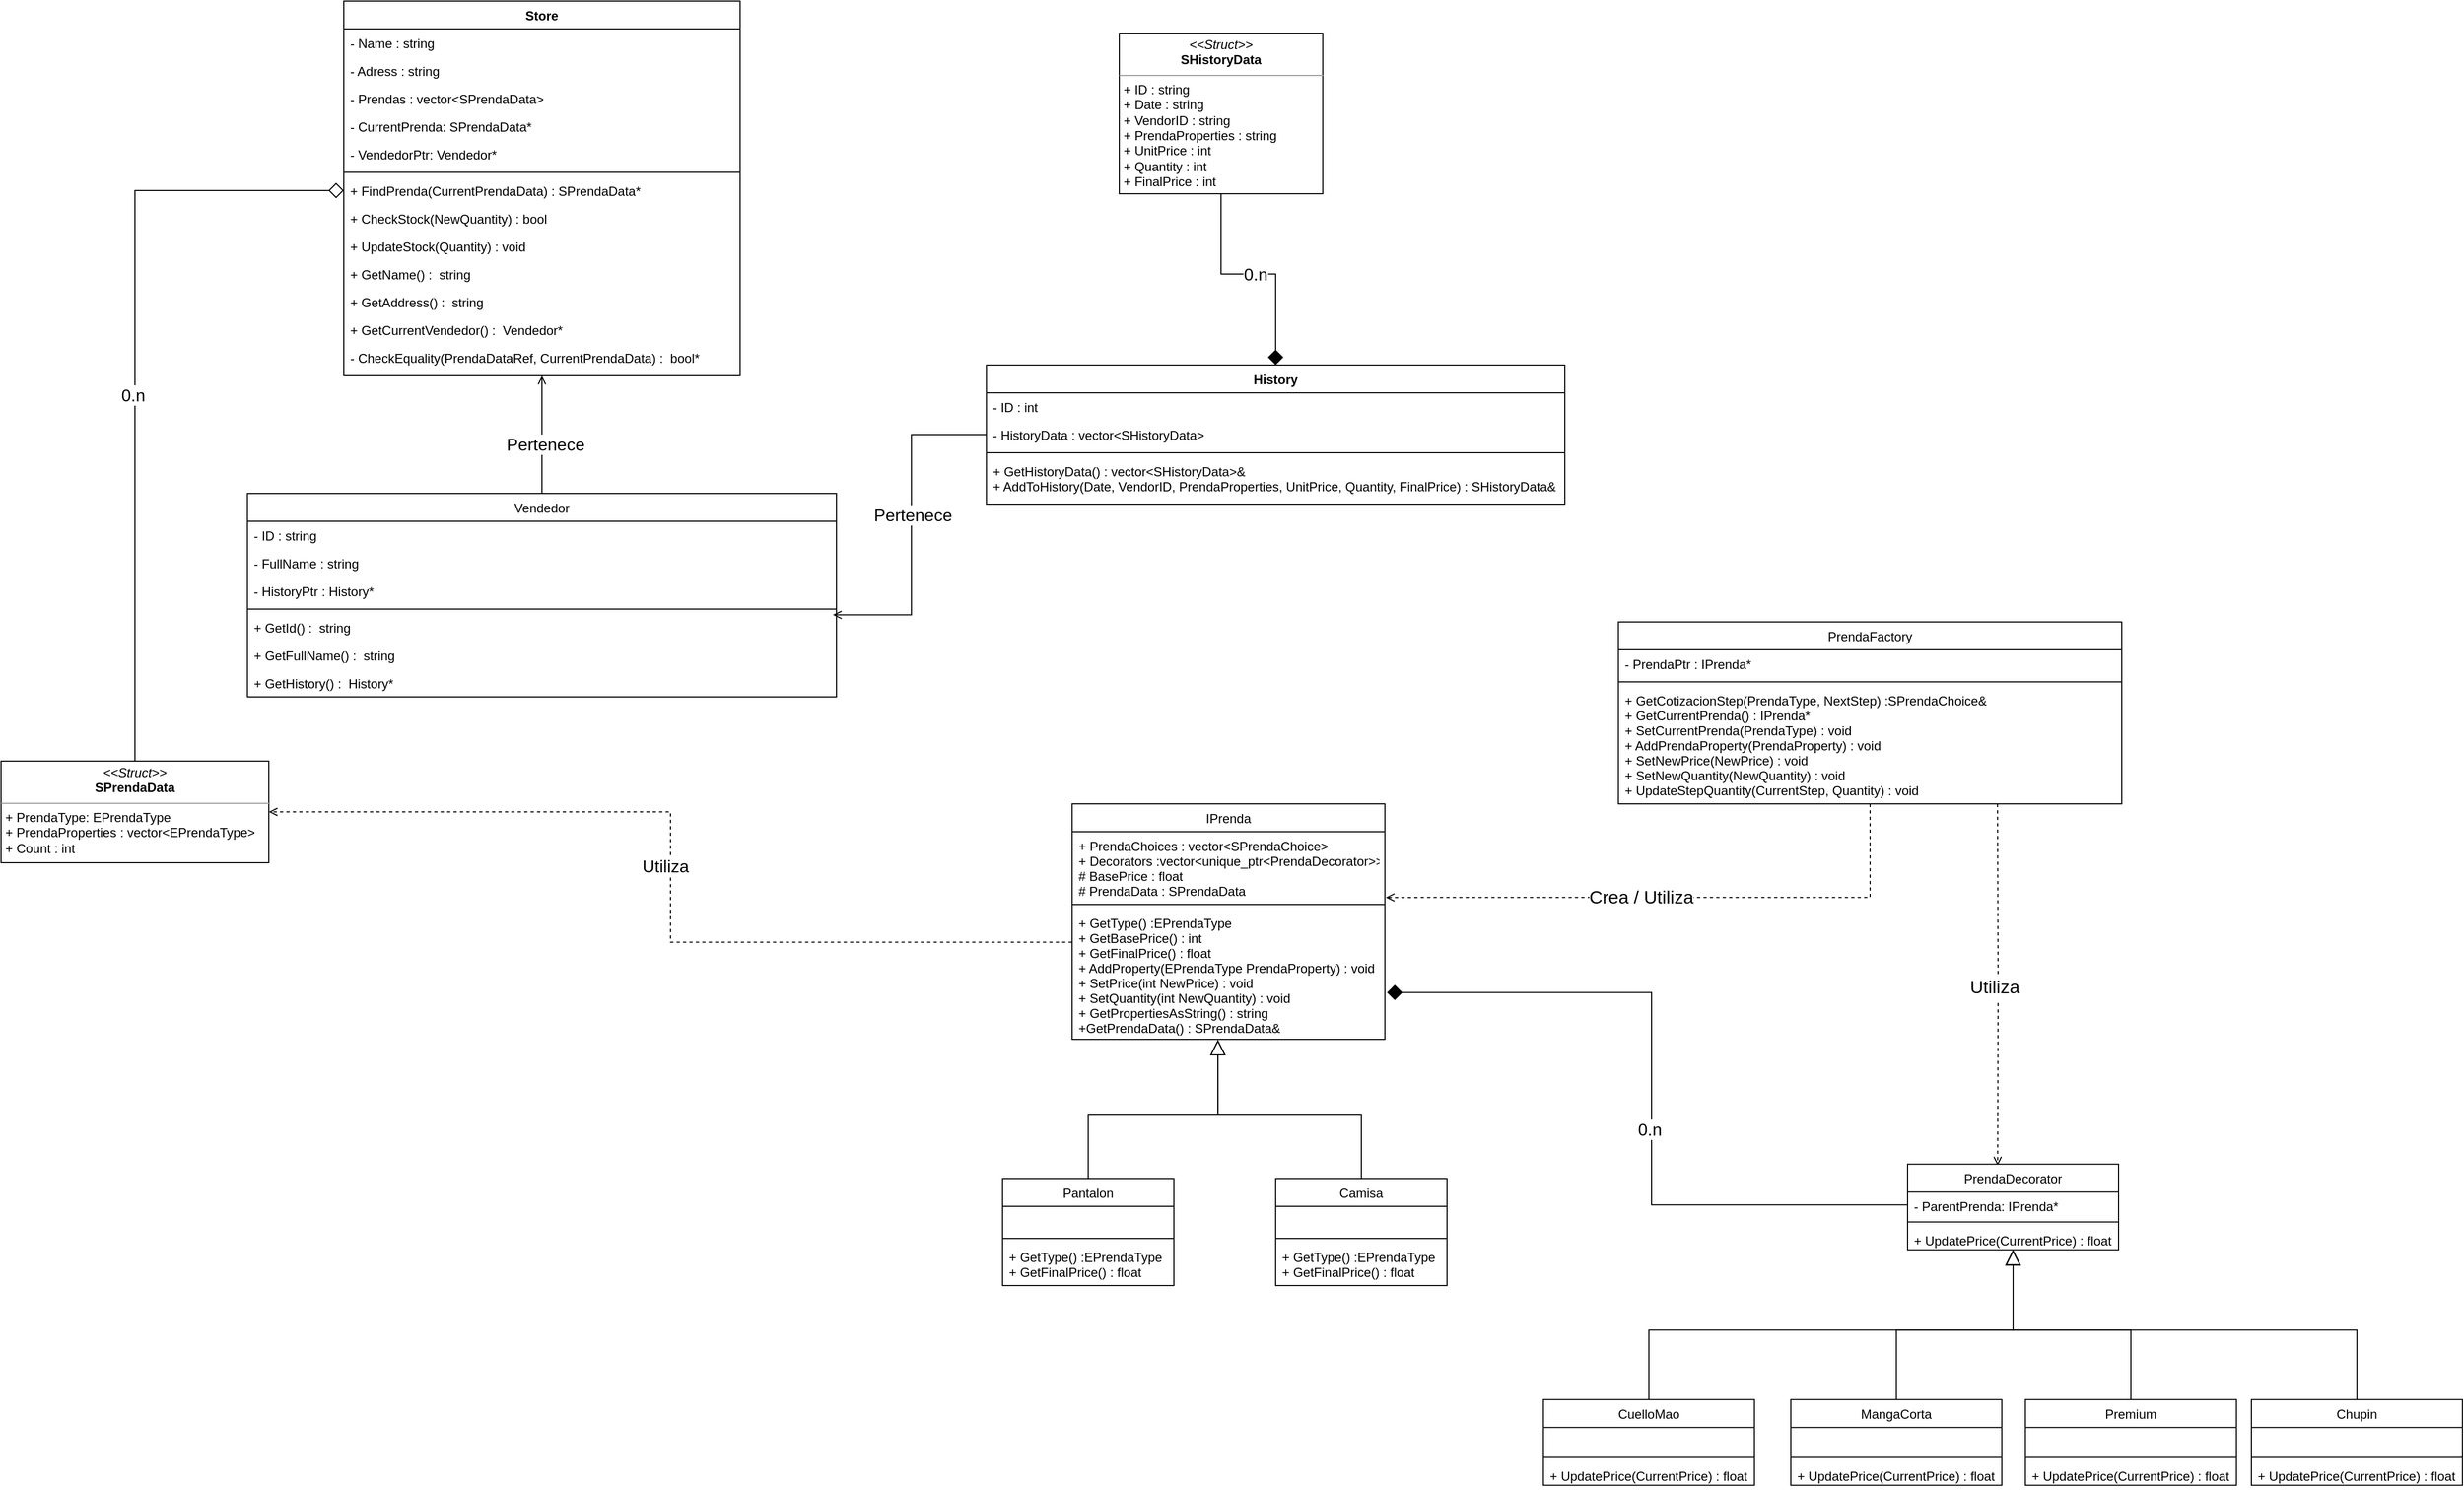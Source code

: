 <mxfile version="20.7.4" type="device"><diagram id="C5RBs43oDa-KdzZeNtuy" name="Page-1"><mxGraphModel dx="3330" dy="1215" grid="1" gridSize="10" guides="1" tooltips="1" connect="1" arrows="1" fold="1" page="1" pageScale="1" pageWidth="827" pageHeight="1169" math="0" shadow="0"><root><mxCell id="WIyWlLk6GJQsqaUBKTNV-0"/><mxCell id="WIyWlLk6GJQsqaUBKTNV-1" parent="WIyWlLk6GJQsqaUBKTNV-0"/><mxCell id="MCrD-mKtC5OH_0lWsi4T-96" style="edgeStyle=orthogonalEdgeStyle;rounded=0;orthogonalLoop=1;jettySize=auto;html=1;exitX=0.5;exitY=0;exitDx=0;exitDy=0;strokeWidth=1;endArrow=open;endFill=0;endSize=6;" parent="WIyWlLk6GJQsqaUBKTNV-1" source="oNW2hdjsvYWNDTH2usCg-2" target="oNW2hdjsvYWNDTH2usCg-26" edge="1"><mxGeometry relative="1" as="geometry"/></mxCell><mxCell id="MCrD-mKtC5OH_0lWsi4T-110" value="Pertenece" style="edgeLabel;html=1;align=center;verticalAlign=middle;resizable=0;points=[];fontSize=16;" parent="MCrD-mKtC5OH_0lWsi4T-96" vertex="1" connectable="0"><mxGeometry x="-0.162" y="-3" relative="1" as="geometry"><mxPoint as="offset"/></mxGeometry></mxCell><mxCell id="oNW2hdjsvYWNDTH2usCg-2" value="Vendedor&#10;" style="swimlane;fontStyle=0;align=center;verticalAlign=top;childLayout=stackLayout;horizontal=1;startSize=26;horizontalStack=0;resizeParent=1;resizeLast=0;collapsible=1;marginBottom=0;rounded=0;shadow=0;strokeWidth=1;" parent="WIyWlLk6GJQsqaUBKTNV-1" vertex="1"><mxGeometry x="340" y="1020" width="550" height="190" as="geometry"><mxRectangle x="230" y="140" width="160" height="26" as="alternateBounds"/></mxGeometry></mxCell><mxCell id="oNW2hdjsvYWNDTH2usCg-3" value="- ID : string" style="text;align=left;verticalAlign=top;spacingLeft=4;spacingRight=4;overflow=hidden;rotatable=0;points=[[0,0.5],[1,0.5]];portConstraint=eastwest;" parent="oNW2hdjsvYWNDTH2usCg-2" vertex="1"><mxGeometry y="26" width="550" height="26" as="geometry"/></mxCell><mxCell id="oNW2hdjsvYWNDTH2usCg-4" value="- FullName : string" style="text;align=left;verticalAlign=top;spacingLeft=4;spacingRight=4;overflow=hidden;rotatable=0;points=[[0,0.5],[1,0.5]];portConstraint=eastwest;rounded=0;shadow=0;html=0;" parent="oNW2hdjsvYWNDTH2usCg-2" vertex="1"><mxGeometry y="52" width="550" height="26" as="geometry"/></mxCell><mxCell id="oNW2hdjsvYWNDTH2usCg-5" value="- HistoryPtr : History*" style="text;align=left;verticalAlign=top;spacingLeft=4;spacingRight=4;overflow=hidden;rotatable=0;points=[[0,0.5],[1,0.5]];portConstraint=eastwest;rounded=0;shadow=0;html=0;" parent="oNW2hdjsvYWNDTH2usCg-2" vertex="1"><mxGeometry y="78" width="550" height="26" as="geometry"/></mxCell><mxCell id="oNW2hdjsvYWNDTH2usCg-6" value="" style="line;html=1;strokeWidth=1;align=left;verticalAlign=middle;spacingTop=-1;spacingLeft=3;spacingRight=3;rotatable=0;labelPosition=right;points=[];portConstraint=eastwest;" parent="oNW2hdjsvYWNDTH2usCg-2" vertex="1"><mxGeometry y="104" width="550" height="8" as="geometry"/></mxCell><mxCell id="oNW2hdjsvYWNDTH2usCg-7" value="+ GetId() :  string" style="text;align=left;verticalAlign=top;spacingLeft=4;spacingRight=4;overflow=hidden;rotatable=0;points=[[0,0.5],[1,0.5]];portConstraint=eastwest;" parent="oNW2hdjsvYWNDTH2usCg-2" vertex="1"><mxGeometry y="112" width="550" height="26" as="geometry"/></mxCell><mxCell id="MCrD-mKtC5OH_0lWsi4T-19" value="+ GetFullName() :  string" style="text;align=left;verticalAlign=top;spacingLeft=4;spacingRight=4;overflow=hidden;rotatable=0;points=[[0,0.5],[1,0.5]];portConstraint=eastwest;" parent="oNW2hdjsvYWNDTH2usCg-2" vertex="1"><mxGeometry y="138" width="550" height="26" as="geometry"/></mxCell><mxCell id="MCrD-mKtC5OH_0lWsi4T-99" value="+ GetHistory() :  History*" style="text;align=left;verticalAlign=top;spacingLeft=4;spacingRight=4;overflow=hidden;rotatable=0;points=[[0,0.5],[1,0.5]];portConstraint=eastwest;" parent="oNW2hdjsvYWNDTH2usCg-2" vertex="1"><mxGeometry y="164" width="550" height="26" as="geometry"/></mxCell><mxCell id="oNW2hdjsvYWNDTH2usCg-16" value="History&#10;" style="swimlane;fontStyle=1;align=center;verticalAlign=top;childLayout=stackLayout;horizontal=1;startSize=26;horizontalStack=0;resizeParent=1;resizeLast=0;collapsible=1;marginBottom=0;rounded=0;shadow=0;strokeWidth=1;" parent="WIyWlLk6GJQsqaUBKTNV-1" vertex="1"><mxGeometry x="1030" y="900" width="540" height="130" as="geometry"><mxRectangle x="550" y="140" width="160" height="26" as="alternateBounds"/></mxGeometry></mxCell><mxCell id="oNW2hdjsvYWNDTH2usCg-17" value="- ID : int" style="text;align=left;verticalAlign=top;spacingLeft=4;spacingRight=4;overflow=hidden;rotatable=0;points=[[0,0.5],[1,0.5]];portConstraint=eastwest;" parent="oNW2hdjsvYWNDTH2usCg-16" vertex="1"><mxGeometry y="26" width="540" height="26" as="geometry"/></mxCell><mxCell id="oNW2hdjsvYWNDTH2usCg-18" value="- HistoryData : vector&lt;SHistoryData&gt;" style="text;align=left;verticalAlign=top;spacingLeft=4;spacingRight=4;overflow=hidden;rotatable=0;points=[[0,0.5],[1,0.5]];portConstraint=eastwest;rounded=0;shadow=0;html=0;" parent="oNW2hdjsvYWNDTH2usCg-16" vertex="1"><mxGeometry y="52" width="540" height="26" as="geometry"/></mxCell><mxCell id="oNW2hdjsvYWNDTH2usCg-22" value="" style="line;html=1;strokeWidth=1;align=left;verticalAlign=middle;spacingTop=-1;spacingLeft=3;spacingRight=3;rotatable=0;labelPosition=right;points=[];portConstraint=eastwest;" parent="oNW2hdjsvYWNDTH2usCg-16" vertex="1"><mxGeometry y="78" width="540" height="8" as="geometry"/></mxCell><mxCell id="oNW2hdjsvYWNDTH2usCg-24" value="+ GetHistoryData() : vector&lt;SHistoryData&gt;&amp;&#10;+ AddToHistory(Date, VendorID, PrendaProperties, UnitPrice, Quantity, FinalPrice) : SHistoryData&amp;" style="text;align=left;verticalAlign=top;spacingLeft=4;spacingRight=4;overflow=hidden;rotatable=0;points=[[0,0.5],[1,0.5]];portConstraint=eastwest;" parent="oNW2hdjsvYWNDTH2usCg-16" vertex="1"><mxGeometry y="86" width="540" height="44" as="geometry"/></mxCell><mxCell id="oNW2hdjsvYWNDTH2usCg-26" value="Store" style="swimlane;fontStyle=1;align=center;verticalAlign=top;childLayout=stackLayout;horizontal=1;startSize=26;horizontalStack=0;resizeParent=1;resizeLast=0;collapsible=1;marginBottom=0;rounded=0;shadow=0;strokeWidth=1;" parent="WIyWlLk6GJQsqaUBKTNV-1" vertex="1"><mxGeometry x="430" y="560" width="370" height="350" as="geometry"><mxRectangle x="230" y="140" width="160" height="26" as="alternateBounds"/></mxGeometry></mxCell><mxCell id="oNW2hdjsvYWNDTH2usCg-27" value="- Name : string" style="text;align=left;verticalAlign=top;spacingLeft=4;spacingRight=4;overflow=hidden;rotatable=0;points=[[0,0.5],[1,0.5]];portConstraint=eastwest;" parent="oNW2hdjsvYWNDTH2usCg-26" vertex="1"><mxGeometry y="26" width="370" height="26" as="geometry"/></mxCell><mxCell id="oNW2hdjsvYWNDTH2usCg-28" value="- Adress : string" style="text;align=left;verticalAlign=top;spacingLeft=4;spacingRight=4;overflow=hidden;rotatable=0;points=[[0,0.5],[1,0.5]];portConstraint=eastwest;rounded=0;shadow=0;html=0;" parent="oNW2hdjsvYWNDTH2usCg-26" vertex="1"><mxGeometry y="52" width="370" height="26" as="geometry"/></mxCell><mxCell id="oNW2hdjsvYWNDTH2usCg-29" value="- Prendas : vector&lt;SPrendaData&gt;" style="text;align=left;verticalAlign=top;spacingLeft=4;spacingRight=4;overflow=hidden;rotatable=0;points=[[0,0.5],[1,0.5]];portConstraint=eastwest;rounded=0;shadow=0;html=0;" parent="oNW2hdjsvYWNDTH2usCg-26" vertex="1"><mxGeometry y="78" width="370" height="26" as="geometry"/></mxCell><mxCell id="MCrD-mKtC5OH_0lWsi4T-31" value="- CurrentPrenda: SPrendaData*" style="text;align=left;verticalAlign=top;spacingLeft=4;spacingRight=4;overflow=hidden;rotatable=0;points=[[0,0.5],[1,0.5]];portConstraint=eastwest;rounded=0;shadow=0;html=0;" parent="oNW2hdjsvYWNDTH2usCg-26" vertex="1"><mxGeometry y="104" width="370" height="26" as="geometry"/></mxCell><mxCell id="MCrD-mKtC5OH_0lWsi4T-32" value="- VendedorPtr: Vendedor*" style="text;align=left;verticalAlign=top;spacingLeft=4;spacingRight=4;overflow=hidden;rotatable=0;points=[[0,0.5],[1,0.5]];portConstraint=eastwest;rounded=0;shadow=0;html=0;" parent="oNW2hdjsvYWNDTH2usCg-26" vertex="1"><mxGeometry y="130" width="370" height="26" as="geometry"/></mxCell><mxCell id="oNW2hdjsvYWNDTH2usCg-30" value="" style="line;html=1;strokeWidth=1;align=left;verticalAlign=middle;spacingTop=-1;spacingLeft=3;spacingRight=3;rotatable=0;labelPosition=right;points=[];portConstraint=eastwest;" parent="oNW2hdjsvYWNDTH2usCg-26" vertex="1"><mxGeometry y="156" width="370" height="8" as="geometry"/></mxCell><mxCell id="oNW2hdjsvYWNDTH2usCg-31" value="+ FindPrenda(CurrentPrendaData) : SPrendaData*" style="text;align=left;verticalAlign=top;spacingLeft=4;spacingRight=4;overflow=hidden;rotatable=0;points=[[0,0.5],[1,0.5]];portConstraint=eastwest;" parent="oNW2hdjsvYWNDTH2usCg-26" vertex="1"><mxGeometry y="164" width="370" height="26" as="geometry"/></mxCell><mxCell id="MCrD-mKtC5OH_0lWsi4T-24" value="+ CheckStock(NewQuantity) : bool" style="text;align=left;verticalAlign=top;spacingLeft=4;spacingRight=4;overflow=hidden;rotatable=0;points=[[0,0.5],[1,0.5]];portConstraint=eastwest;" parent="oNW2hdjsvYWNDTH2usCg-26" vertex="1"><mxGeometry y="190" width="370" height="26" as="geometry"/></mxCell><mxCell id="MCrD-mKtC5OH_0lWsi4T-25" value="+ UpdateStock(Quantity) : void" style="text;align=left;verticalAlign=top;spacingLeft=4;spacingRight=4;overflow=hidden;rotatable=0;points=[[0,0.5],[1,0.5]];portConstraint=eastwest;" parent="oNW2hdjsvYWNDTH2usCg-26" vertex="1"><mxGeometry y="216" width="370" height="26" as="geometry"/></mxCell><mxCell id="MCrD-mKtC5OH_0lWsi4T-28" value="+ GetName() :  string" style="text;align=left;verticalAlign=top;spacingLeft=4;spacingRight=4;overflow=hidden;rotatable=0;points=[[0,0.5],[1,0.5]];portConstraint=eastwest;" parent="oNW2hdjsvYWNDTH2usCg-26" vertex="1"><mxGeometry y="242" width="370" height="26" as="geometry"/></mxCell><mxCell id="MCrD-mKtC5OH_0lWsi4T-29" value="+ GetAddress() :  string" style="text;align=left;verticalAlign=top;spacingLeft=4;spacingRight=4;overflow=hidden;rotatable=0;points=[[0,0.5],[1,0.5]];portConstraint=eastwest;" parent="oNW2hdjsvYWNDTH2usCg-26" vertex="1"><mxGeometry y="268" width="370" height="26" as="geometry"/></mxCell><mxCell id="MCrD-mKtC5OH_0lWsi4T-30" value="+ GetCurrentVendedor() :  Vendedor*" style="text;align=left;verticalAlign=top;spacingLeft=4;spacingRight=4;overflow=hidden;rotatable=0;points=[[0,0.5],[1,0.5]];portConstraint=eastwest;" parent="oNW2hdjsvYWNDTH2usCg-26" vertex="1"><mxGeometry y="294" width="370" height="26" as="geometry"/></mxCell><mxCell id="MCrD-mKtC5OH_0lWsi4T-33" value="- CheckEquality(PrendaDataRef, CurrentPrendaData) :  bool*" style="text;align=left;verticalAlign=top;spacingLeft=4;spacingRight=4;overflow=hidden;rotatable=0;points=[[0,0.5],[1,0.5]];portConstraint=eastwest;" parent="oNW2hdjsvYWNDTH2usCg-26" vertex="1"><mxGeometry y="320" width="370" height="26" as="geometry"/></mxCell><mxCell id="oNW2hdjsvYWNDTH2usCg-32" value="IPrenda&#10;" style="swimlane;fontStyle=0;align=center;verticalAlign=top;childLayout=stackLayout;horizontal=1;startSize=26;horizontalStack=0;resizeParent=1;resizeLast=0;collapsible=1;marginBottom=0;rounded=0;shadow=0;strokeWidth=1;" parent="WIyWlLk6GJQsqaUBKTNV-1" vertex="1"><mxGeometry x="1110" y="1310" width="292" height="220" as="geometry"><mxRectangle x="230" y="140" width="160" height="26" as="alternateBounds"/></mxGeometry></mxCell><mxCell id="oNW2hdjsvYWNDTH2usCg-33" value="+ PrendaChoices : vector&lt;SPrendaChoice&gt;&#10;+ Decorators :vector&lt;unique_ptr&lt;PrendaDecorator&gt;&gt;&#10;# BasePrice : float&#10;# PrendaData : SPrendaData" style="text;align=left;verticalAlign=top;spacingLeft=4;spacingRight=4;overflow=hidden;rotatable=0;points=[[0,0.5],[1,0.5]];portConstraint=eastwest;" parent="oNW2hdjsvYWNDTH2usCg-32" vertex="1"><mxGeometry y="26" width="292" height="64" as="geometry"/></mxCell><mxCell id="oNW2hdjsvYWNDTH2usCg-36" value="" style="line;html=1;strokeWidth=1;align=left;verticalAlign=middle;spacingTop=-1;spacingLeft=3;spacingRight=3;rotatable=0;labelPosition=right;points=[];portConstraint=eastwest;" parent="oNW2hdjsvYWNDTH2usCg-32" vertex="1"><mxGeometry y="90" width="292" height="8" as="geometry"/></mxCell><mxCell id="oNW2hdjsvYWNDTH2usCg-37" value="+ GetType() :EPrendaType&#10;+ GetBasePrice() : int &#10;+ GetFinalPrice() : float&#10;+ AddProperty(EPrendaType PrendaProperty) : void&#10;+ SetPrice(int NewPrice) : void &#10;+ SetQuantity(int NewQuantity) : void &#10;+ GetPropertiesAsString() : string&#10;+GetPrendaData() : SPrendaData&amp; " style="text;align=left;verticalAlign=top;spacingLeft=4;spacingRight=4;overflow=hidden;rotatable=0;points=[[0,0.5],[1,0.5]];portConstraint=eastwest;" parent="oNW2hdjsvYWNDTH2usCg-32" vertex="1"><mxGeometry y="98" width="292" height="122" as="geometry"/></mxCell><mxCell id="MCrD-mKtC5OH_0lWsi4T-46" style="edgeStyle=orthogonalEdgeStyle;rounded=0;orthogonalLoop=1;jettySize=auto;html=1;entryX=0.466;entryY=1.003;entryDx=0;entryDy=0;entryPerimeter=0;endArrow=block;endFill=0;endSize=12;" parent="WIyWlLk6GJQsqaUBKTNV-1" source="oNW2hdjsvYWNDTH2usCg-41" target="oNW2hdjsvYWNDTH2usCg-37" edge="1"><mxGeometry relative="1" as="geometry"/></mxCell><mxCell id="oNW2hdjsvYWNDTH2usCg-41" value="Pantalon" style="swimlane;fontStyle=0;align=center;verticalAlign=top;childLayout=stackLayout;horizontal=1;startSize=26;horizontalStack=0;resizeParent=1;resizeLast=0;collapsible=1;marginBottom=0;rounded=0;shadow=0;strokeWidth=1;" parent="WIyWlLk6GJQsqaUBKTNV-1" vertex="1"><mxGeometry x="1045" y="1660" width="160" height="100" as="geometry"><mxRectangle x="230" y="140" width="160" height="26" as="alternateBounds"/></mxGeometry></mxCell><mxCell id="oNW2hdjsvYWNDTH2usCg-47" value="&#10;" style="text;align=left;verticalAlign=top;spacingLeft=4;spacingRight=4;overflow=hidden;rotatable=0;points=[[0,0.5],[1,0.5]];portConstraint=eastwest;rounded=0;shadow=0;html=0;" parent="oNW2hdjsvYWNDTH2usCg-41" vertex="1"><mxGeometry y="26" width="160" height="26" as="geometry"/></mxCell><mxCell id="oNW2hdjsvYWNDTH2usCg-48" value="" style="line;html=1;strokeWidth=1;align=left;verticalAlign=middle;spacingTop=-1;spacingLeft=3;spacingRight=3;rotatable=0;labelPosition=right;points=[];portConstraint=eastwest;" parent="oNW2hdjsvYWNDTH2usCg-41" vertex="1"><mxGeometry y="52" width="160" height="8" as="geometry"/></mxCell><mxCell id="oNW2hdjsvYWNDTH2usCg-49" value="+ GetType() :EPrendaType&#10;+ GetFinalPrice() : float" style="text;align=left;verticalAlign=top;spacingLeft=4;spacingRight=4;overflow=hidden;rotatable=0;points=[[0,0.5],[1,0.5]];portConstraint=eastwest;" parent="oNW2hdjsvYWNDTH2usCg-41" vertex="1"><mxGeometry y="60" width="160" height="40" as="geometry"/></mxCell><mxCell id="MCrD-mKtC5OH_0lWsi4T-49" style="edgeStyle=orthogonalEdgeStyle;rounded=0;orthogonalLoop=1;jettySize=auto;html=1;exitX=0.5;exitY=0;exitDx=0;exitDy=0;entryX=0.466;entryY=1.003;entryDx=0;entryDy=0;entryPerimeter=0;endArrow=block;endFill=0;strokeWidth=1;endSize=12;" parent="WIyWlLk6GJQsqaUBKTNV-1" source="oNW2hdjsvYWNDTH2usCg-50" target="oNW2hdjsvYWNDTH2usCg-37" edge="1"><mxGeometry relative="1" as="geometry"/></mxCell><mxCell id="oNW2hdjsvYWNDTH2usCg-50" value="Camisa" style="swimlane;fontStyle=0;align=center;verticalAlign=top;childLayout=stackLayout;horizontal=1;startSize=26;horizontalStack=0;resizeParent=1;resizeLast=0;collapsible=1;marginBottom=0;rounded=0;shadow=0;strokeWidth=1;" parent="WIyWlLk6GJQsqaUBKTNV-1" vertex="1"><mxGeometry x="1300" y="1660" width="160" height="100" as="geometry"><mxRectangle x="230" y="140" width="160" height="26" as="alternateBounds"/></mxGeometry></mxCell><mxCell id="oNW2hdjsvYWNDTH2usCg-56" value=" " style="text;align=left;verticalAlign=top;spacingLeft=4;spacingRight=4;overflow=hidden;rotatable=0;points=[[0,0.5],[1,0.5]];portConstraint=eastwest;rounded=0;shadow=0;html=0;" parent="oNW2hdjsvYWNDTH2usCg-50" vertex="1"><mxGeometry y="26" width="160" height="26" as="geometry"/></mxCell><mxCell id="oNW2hdjsvYWNDTH2usCg-57" value="" style="line;html=1;strokeWidth=1;align=left;verticalAlign=middle;spacingTop=-1;spacingLeft=3;spacingRight=3;rotatable=0;labelPosition=right;points=[];portConstraint=eastwest;" parent="oNW2hdjsvYWNDTH2usCg-50" vertex="1"><mxGeometry y="52" width="160" height="8" as="geometry"/></mxCell><mxCell id="oNW2hdjsvYWNDTH2usCg-58" value="+ GetType() :EPrendaType&#10;+ GetFinalPrice() : float" style="text;align=left;verticalAlign=top;spacingLeft=4;spacingRight=4;overflow=hidden;rotatable=0;points=[[0,0.5],[1,0.5]];portConstraint=eastwest;" parent="oNW2hdjsvYWNDTH2usCg-50" vertex="1"><mxGeometry y="60" width="160" height="34" as="geometry"/></mxCell><mxCell id="MCrD-mKtC5OH_0lWsi4T-100" style="edgeStyle=orthogonalEdgeStyle;rounded=0;orthogonalLoop=1;jettySize=auto;html=1;exitX=0.5;exitY=1;exitDx=0;exitDy=0;strokeWidth=1;endArrow=diamond;endFill=1;endSize=12;" parent="WIyWlLk6GJQsqaUBKTNV-1" source="MCrD-mKtC5OH_0lWsi4T-13" target="oNW2hdjsvYWNDTH2usCg-16" edge="1"><mxGeometry relative="1" as="geometry"/></mxCell><mxCell id="MCrD-mKtC5OH_0lWsi4T-101" value="0.n" style="edgeLabel;html=1;align=center;verticalAlign=middle;resizable=0;points=[];spacing=2;fontSize=16;" parent="MCrD-mKtC5OH_0lWsi4T-100" vertex="1" connectable="0"><mxGeometry x="0.066" y="-4" relative="1" as="geometry"><mxPoint x="-6" y="-4" as="offset"/></mxGeometry></mxCell><mxCell id="MCrD-mKtC5OH_0lWsi4T-13" value="&lt;p style=&quot;margin:0px;margin-top:4px;text-align:center;&quot;&gt;&lt;i&gt;&amp;lt;&amp;lt;Struct&amp;gt;&amp;gt;&lt;/i&gt;&lt;br&gt;&lt;b&gt;SHistoryData&lt;/b&gt;&lt;/p&gt;&lt;hr size=&quot;1&quot;&gt;&lt;p style=&quot;margin:0px;margin-left:4px;&quot;&gt;+ ID : string&lt;br&gt;+ Date : string&lt;/p&gt;&lt;p style=&quot;margin:0px;margin-left:4px;&quot;&gt;+ VendorID : string&lt;/p&gt;&lt;p style=&quot;margin:0px;margin-left:4px;&quot;&gt;+ PrendaProperties : string&lt;/p&gt;&lt;p style=&quot;margin:0px;margin-left:4px;&quot;&gt;+ UnitPrice : int&lt;/p&gt;&lt;p style=&quot;margin:0px;margin-left:4px;&quot;&gt;+ Quantity : int&lt;/p&gt;&lt;p style=&quot;margin:0px;margin-left:4px;&quot;&gt;+ FinalPrice : int&lt;/p&gt;" style="verticalAlign=top;align=left;overflow=fill;fontSize=12;fontFamily=Helvetica;html=1;" parent="WIyWlLk6GJQsqaUBKTNV-1" vertex="1"><mxGeometry x="1154" y="590" width="190" height="150" as="geometry"/></mxCell><mxCell id="MCrD-mKtC5OH_0lWsi4T-106" style="edgeStyle=orthogonalEdgeStyle;rounded=0;orthogonalLoop=1;jettySize=auto;html=1;exitX=0.5;exitY=0;exitDx=0;exitDy=0;strokeWidth=1;fontSize=16;endArrow=diamond;endFill=0;endSize=12;jumpSize=6;" parent="WIyWlLk6GJQsqaUBKTNV-1" source="MCrD-mKtC5OH_0lWsi4T-16" target="oNW2hdjsvYWNDTH2usCg-31" edge="1"><mxGeometry relative="1" as="geometry"/></mxCell><mxCell id="MCrD-mKtC5OH_0lWsi4T-107" value="0.n" style="edgeLabel;html=1;align=center;verticalAlign=middle;resizable=0;points=[];fontSize=16;" parent="MCrD-mKtC5OH_0lWsi4T-106" vertex="1" connectable="0"><mxGeometry x="-0.061" y="2" relative="1" as="geometry"><mxPoint as="offset"/></mxGeometry></mxCell><mxCell id="MCrD-mKtC5OH_0lWsi4T-16" value="&lt;p style=&quot;margin:0px;margin-top:4px;text-align:center;&quot;&gt;&lt;i&gt;&amp;lt;&amp;lt;Struct&amp;gt;&amp;gt;&lt;/i&gt;&lt;br&gt;&lt;b&gt;SPrendaData&lt;/b&gt;&lt;/p&gt;&lt;hr size=&quot;1&quot;&gt;&lt;p style=&quot;margin:0px;margin-left:4px;&quot;&gt;+ PrendaType: EPrendaType&lt;br&gt;+ PrendaProperties : vector&amp;lt;EPrendaType&amp;gt;&lt;/p&gt;&lt;p style=&quot;margin:0px;margin-left:4px;&quot;&gt;+ Count : int&lt;/p&gt;" style="verticalAlign=top;align=left;overflow=fill;fontSize=12;fontFamily=Helvetica;html=1;" parent="WIyWlLk6GJQsqaUBKTNV-1" vertex="1"><mxGeometry x="110" y="1270" width="250" height="95" as="geometry"/></mxCell><mxCell id="6NBf6mxgNyMe2tezzmwY-4" style="edgeStyle=orthogonalEdgeStyle;rounded=0;orthogonalLoop=1;jettySize=auto;html=1;exitX=0.5;exitY=1;exitDx=0;exitDy=0;entryX=1.003;entryY=0.96;entryDx=0;entryDy=0;entryPerimeter=0;dashed=1;fontSize=17;endArrow=open;endFill=0;" edge="1" parent="WIyWlLk6GJQsqaUBKTNV-1" source="MCrD-mKtC5OH_0lWsi4T-34" target="oNW2hdjsvYWNDTH2usCg-33"><mxGeometry relative="1" as="geometry"/></mxCell><mxCell id="6NBf6mxgNyMe2tezzmwY-5" value="Crea / Utiliza" style="edgeLabel;html=1;align=center;verticalAlign=middle;resizable=0;points=[];fontSize=17;" vertex="1" connectable="0" parent="6NBf6mxgNyMe2tezzmwY-4"><mxGeometry x="0.12" relative="1" as="geometry"><mxPoint as="offset"/></mxGeometry></mxCell><mxCell id="MCrD-mKtC5OH_0lWsi4T-34" value="PrendaFactory" style="swimlane;fontStyle=0;align=center;verticalAlign=top;childLayout=stackLayout;horizontal=1;startSize=26;horizontalStack=0;resizeParent=1;resizeLast=0;collapsible=1;marginBottom=0;rounded=0;shadow=0;strokeWidth=1;" parent="WIyWlLk6GJQsqaUBKTNV-1" vertex="1"><mxGeometry x="1620" y="1140" width="470" height="170" as="geometry"><mxRectangle x="230" y="140" width="160" height="26" as="alternateBounds"/></mxGeometry></mxCell><mxCell id="MCrD-mKtC5OH_0lWsi4T-35" value="- PrendaPtr : IPrenda*" style="text;align=left;verticalAlign=top;spacingLeft=4;spacingRight=4;overflow=hidden;rotatable=0;points=[[0,0.5],[1,0.5]];portConstraint=eastwest;" parent="MCrD-mKtC5OH_0lWsi4T-34" vertex="1"><mxGeometry y="26" width="470" height="26" as="geometry"/></mxCell><mxCell id="MCrD-mKtC5OH_0lWsi4T-40" value="" style="line;html=1;strokeWidth=1;align=left;verticalAlign=middle;spacingTop=-1;spacingLeft=3;spacingRight=3;rotatable=0;labelPosition=right;points=[];portConstraint=eastwest;" parent="MCrD-mKtC5OH_0lWsi4T-34" vertex="1"><mxGeometry y="52" width="470" height="8" as="geometry"/></mxCell><mxCell id="MCrD-mKtC5OH_0lWsi4T-41" value="+ GetCotizacionStep(PrendaType, NextStep) :SPrendaChoice&amp;&#10;+ GetCurrentPrenda() : IPrenda*&#10;+ SetCurrentPrenda(PrendaType) : void&#10;&#9;+ AddPrendaProperty(PrendaProperty) : void&#10;&#9;+ SetNewPrice(NewPrice) : void&#10;&#9;+ SetNewQuantity(NewQuantity) : void&#10;&#9;+ UpdateStepQuantity(CurrentStep, Quantity) : void" style="text;align=left;verticalAlign=top;spacingLeft=4;spacingRight=4;overflow=hidden;rotatable=0;points=[[0,0.5],[1,0.5]];portConstraint=eastwest;" parent="MCrD-mKtC5OH_0lWsi4T-34" vertex="1"><mxGeometry y="60" width="470" height="106" as="geometry"/></mxCell><mxCell id="6NBf6mxgNyMe2tezzmwY-2" style="edgeStyle=orthogonalEdgeStyle;rounded=0;orthogonalLoop=1;jettySize=auto;html=1;dashed=1;fontSize=17;endArrow=open;endFill=0;entryX=0.427;entryY=0.016;entryDx=0;entryDy=0;entryPerimeter=0;" edge="1" parent="WIyWlLk6GJQsqaUBKTNV-1" target="MCrD-mKtC5OH_0lWsi4T-50"><mxGeometry relative="1" as="geometry"><mxPoint x="2030" y="1640" as="targetPoint"/><mxPoint x="1974" y="1310" as="sourcePoint"/></mxGeometry></mxCell><mxCell id="6NBf6mxgNyMe2tezzmwY-3" value="Utiliza" style="edgeLabel;html=1;align=center;verticalAlign=middle;resizable=0;points=[];fontSize=17;" vertex="1" connectable="0" parent="6NBf6mxgNyMe2tezzmwY-2"><mxGeometry x="-0.172" relative="1" as="geometry"><mxPoint x="-4" y="32" as="offset"/></mxGeometry></mxCell><mxCell id="MCrD-mKtC5OH_0lWsi4T-50" value="PrendaDecorator" style="swimlane;fontStyle=0;align=center;verticalAlign=top;childLayout=stackLayout;horizontal=1;startSize=26;horizontalStack=0;resizeParent=1;resizeLast=0;collapsible=1;marginBottom=0;rounded=0;shadow=0;strokeWidth=1;" parent="WIyWlLk6GJQsqaUBKTNV-1" vertex="1"><mxGeometry x="1890" y="1646.6" width="197" height="80" as="geometry"><mxRectangle x="230" y="140" width="160" height="26" as="alternateBounds"/></mxGeometry></mxCell><mxCell id="MCrD-mKtC5OH_0lWsi4T-51" value="- ParentPrenda: IPrenda*" style="text;align=left;verticalAlign=top;spacingLeft=4;spacingRight=4;overflow=hidden;rotatable=0;points=[[0,0.5],[1,0.5]];portConstraint=eastwest;" parent="MCrD-mKtC5OH_0lWsi4T-50" vertex="1"><mxGeometry y="26" width="197" height="24" as="geometry"/></mxCell><mxCell id="MCrD-mKtC5OH_0lWsi4T-52" value="" style="line;html=1;strokeWidth=1;align=left;verticalAlign=middle;spacingTop=-1;spacingLeft=3;spacingRight=3;rotatable=0;labelPosition=right;points=[];portConstraint=eastwest;" parent="MCrD-mKtC5OH_0lWsi4T-50" vertex="1"><mxGeometry y="50" width="197" height="8" as="geometry"/></mxCell><mxCell id="MCrD-mKtC5OH_0lWsi4T-53" value="+ UpdatePrice(CurrentPrice) : float&#10;" style="text;align=left;verticalAlign=top;spacingLeft=4;spacingRight=4;overflow=hidden;rotatable=0;points=[[0,0.5],[1,0.5]];portConstraint=eastwest;" parent="MCrD-mKtC5OH_0lWsi4T-50" vertex="1"><mxGeometry y="58" width="197" height="22" as="geometry"/></mxCell><mxCell id="MCrD-mKtC5OH_0lWsi4T-82" style="edgeStyle=orthogonalEdgeStyle;rounded=0;orthogonalLoop=1;jettySize=auto;html=1;exitX=0.5;exitY=0;exitDx=0;exitDy=0;entryX=0.5;entryY=1;entryDx=0;entryDy=0;strokeWidth=1;endArrow=block;endFill=0;endSize=12;" parent="WIyWlLk6GJQsqaUBKTNV-1" source="MCrD-mKtC5OH_0lWsi4T-62" target="MCrD-mKtC5OH_0lWsi4T-50" edge="1"><mxGeometry relative="1" as="geometry"/></mxCell><mxCell id="MCrD-mKtC5OH_0lWsi4T-62" value="CuelloMao" style="swimlane;fontStyle=0;align=center;verticalAlign=top;childLayout=stackLayout;horizontal=1;startSize=26;horizontalStack=0;resizeParent=1;resizeLast=0;collapsible=1;marginBottom=0;rounded=0;shadow=0;strokeWidth=1;" parent="WIyWlLk6GJQsqaUBKTNV-1" vertex="1"><mxGeometry x="1550" y="1866.6" width="197" height="80" as="geometry"><mxRectangle x="230" y="140" width="160" height="26" as="alternateBounds"/></mxGeometry></mxCell><mxCell id="MCrD-mKtC5OH_0lWsi4T-63" value=" " style="text;align=left;verticalAlign=top;spacingLeft=4;spacingRight=4;overflow=hidden;rotatable=0;points=[[0,0.5],[1,0.5]];portConstraint=eastwest;" parent="MCrD-mKtC5OH_0lWsi4T-62" vertex="1"><mxGeometry y="26" width="197" height="24" as="geometry"/></mxCell><mxCell id="MCrD-mKtC5OH_0lWsi4T-64" value="" style="line;html=1;strokeWidth=1;align=left;verticalAlign=middle;spacingTop=-1;spacingLeft=3;spacingRight=3;rotatable=0;labelPosition=right;points=[];portConstraint=eastwest;" parent="MCrD-mKtC5OH_0lWsi4T-62" vertex="1"><mxGeometry y="50" width="197" height="8" as="geometry"/></mxCell><mxCell id="MCrD-mKtC5OH_0lWsi4T-65" value="+ UpdatePrice(CurrentPrice) : float&#10;" style="text;align=left;verticalAlign=top;spacingLeft=4;spacingRight=4;overflow=hidden;rotatable=0;points=[[0,0.5],[1,0.5]];portConstraint=eastwest;" parent="MCrD-mKtC5OH_0lWsi4T-62" vertex="1"><mxGeometry y="58" width="197" height="22" as="geometry"/></mxCell><mxCell id="MCrD-mKtC5OH_0lWsi4T-88" style="edgeStyle=orthogonalEdgeStyle;rounded=0;orthogonalLoop=1;jettySize=auto;html=1;exitX=0.5;exitY=0;exitDx=0;exitDy=0;strokeWidth=1;endArrow=block;endFill=0;endSize=12;" parent="WIyWlLk6GJQsqaUBKTNV-1" source="MCrD-mKtC5OH_0lWsi4T-70" target="MCrD-mKtC5OH_0lWsi4T-50" edge="1"><mxGeometry relative="1" as="geometry"/></mxCell><mxCell id="MCrD-mKtC5OH_0lWsi4T-70" value="MangaCorta" style="swimlane;fontStyle=0;align=center;verticalAlign=top;childLayout=stackLayout;horizontal=1;startSize=26;horizontalStack=0;resizeParent=1;resizeLast=0;collapsible=1;marginBottom=0;rounded=0;shadow=0;strokeWidth=1;" parent="WIyWlLk6GJQsqaUBKTNV-1" vertex="1"><mxGeometry x="1781" y="1866.6" width="197" height="80" as="geometry"><mxRectangle x="230" y="140" width="160" height="26" as="alternateBounds"/></mxGeometry></mxCell><mxCell id="MCrD-mKtC5OH_0lWsi4T-71" value=" " style="text;align=left;verticalAlign=top;spacingLeft=4;spacingRight=4;overflow=hidden;rotatable=0;points=[[0,0.5],[1,0.5]];portConstraint=eastwest;" parent="MCrD-mKtC5OH_0lWsi4T-70" vertex="1"><mxGeometry y="26" width="197" height="24" as="geometry"/></mxCell><mxCell id="MCrD-mKtC5OH_0lWsi4T-72" value="" style="line;html=1;strokeWidth=1;align=left;verticalAlign=middle;spacingTop=-1;spacingLeft=3;spacingRight=3;rotatable=0;labelPosition=right;points=[];portConstraint=eastwest;" parent="MCrD-mKtC5OH_0lWsi4T-70" vertex="1"><mxGeometry y="50" width="197" height="8" as="geometry"/></mxCell><mxCell id="MCrD-mKtC5OH_0lWsi4T-73" value="+ UpdatePrice(CurrentPrice) : float&#10;" style="text;align=left;verticalAlign=top;spacingLeft=4;spacingRight=4;overflow=hidden;rotatable=0;points=[[0,0.5],[1,0.5]];portConstraint=eastwest;" parent="MCrD-mKtC5OH_0lWsi4T-70" vertex="1"><mxGeometry y="58" width="197" height="22" as="geometry"/></mxCell><mxCell id="MCrD-mKtC5OH_0lWsi4T-89" style="edgeStyle=orthogonalEdgeStyle;rounded=0;orthogonalLoop=1;jettySize=auto;html=1;exitX=0.5;exitY=0;exitDx=0;exitDy=0;strokeWidth=1;endArrow=block;endFill=0;endSize=12;" parent="WIyWlLk6GJQsqaUBKTNV-1" source="MCrD-mKtC5OH_0lWsi4T-74" target="MCrD-mKtC5OH_0lWsi4T-50" edge="1"><mxGeometry relative="1" as="geometry"/></mxCell><mxCell id="MCrD-mKtC5OH_0lWsi4T-74" value="Premium" style="swimlane;fontStyle=0;align=center;verticalAlign=top;childLayout=stackLayout;horizontal=1;startSize=26;horizontalStack=0;resizeParent=1;resizeLast=0;collapsible=1;marginBottom=0;rounded=0;shadow=0;strokeWidth=1;" parent="WIyWlLk6GJQsqaUBKTNV-1" vertex="1"><mxGeometry x="2000" y="1866.6" width="197" height="80" as="geometry"><mxRectangle x="230" y="140" width="160" height="26" as="alternateBounds"/></mxGeometry></mxCell><mxCell id="MCrD-mKtC5OH_0lWsi4T-75" value=" " style="text;align=left;verticalAlign=top;spacingLeft=4;spacingRight=4;overflow=hidden;rotatable=0;points=[[0,0.5],[1,0.5]];portConstraint=eastwest;" parent="MCrD-mKtC5OH_0lWsi4T-74" vertex="1"><mxGeometry y="26" width="197" height="24" as="geometry"/></mxCell><mxCell id="MCrD-mKtC5OH_0lWsi4T-76" value="" style="line;html=1;strokeWidth=1;align=left;verticalAlign=middle;spacingTop=-1;spacingLeft=3;spacingRight=3;rotatable=0;labelPosition=right;points=[];portConstraint=eastwest;" parent="MCrD-mKtC5OH_0lWsi4T-74" vertex="1"><mxGeometry y="50" width="197" height="8" as="geometry"/></mxCell><mxCell id="MCrD-mKtC5OH_0lWsi4T-77" value="+ UpdatePrice(CurrentPrice) : float&#10;" style="text;align=left;verticalAlign=top;spacingLeft=4;spacingRight=4;overflow=hidden;rotatable=0;points=[[0,0.5],[1,0.5]];portConstraint=eastwest;" parent="MCrD-mKtC5OH_0lWsi4T-74" vertex="1"><mxGeometry y="58" width="197" height="22" as="geometry"/></mxCell><mxCell id="MCrD-mKtC5OH_0lWsi4T-90" style="edgeStyle=orthogonalEdgeStyle;rounded=0;orthogonalLoop=1;jettySize=auto;html=1;exitX=0.5;exitY=0;exitDx=0;exitDy=0;strokeWidth=1;endArrow=block;endFill=0;endSize=12;" parent="WIyWlLk6GJQsqaUBKTNV-1" source="MCrD-mKtC5OH_0lWsi4T-78" target="MCrD-mKtC5OH_0lWsi4T-50" edge="1"><mxGeometry relative="1" as="geometry"/></mxCell><mxCell id="MCrD-mKtC5OH_0lWsi4T-78" value="Chupin" style="swimlane;fontStyle=0;align=center;verticalAlign=top;childLayout=stackLayout;horizontal=1;startSize=26;horizontalStack=0;resizeParent=1;resizeLast=0;collapsible=1;marginBottom=0;rounded=0;shadow=0;strokeWidth=1;" parent="WIyWlLk6GJQsqaUBKTNV-1" vertex="1"><mxGeometry x="2211" y="1866.6" width="197" height="80" as="geometry"><mxRectangle x="230" y="140" width="160" height="26" as="alternateBounds"/></mxGeometry></mxCell><mxCell id="MCrD-mKtC5OH_0lWsi4T-79" value=" " style="text;align=left;verticalAlign=top;spacingLeft=4;spacingRight=4;overflow=hidden;rotatable=0;points=[[0,0.5],[1,0.5]];portConstraint=eastwest;" parent="MCrD-mKtC5OH_0lWsi4T-78" vertex="1"><mxGeometry y="26" width="197" height="24" as="geometry"/></mxCell><mxCell id="MCrD-mKtC5OH_0lWsi4T-80" value="" style="line;html=1;strokeWidth=1;align=left;verticalAlign=middle;spacingTop=-1;spacingLeft=3;spacingRight=3;rotatable=0;labelPosition=right;points=[];portConstraint=eastwest;" parent="MCrD-mKtC5OH_0lWsi4T-78" vertex="1"><mxGeometry y="50" width="197" height="8" as="geometry"/></mxCell><mxCell id="MCrD-mKtC5OH_0lWsi4T-81" value="+ UpdatePrice(CurrentPrice) : float&#10;" style="text;align=left;verticalAlign=top;spacingLeft=4;spacingRight=4;overflow=hidden;rotatable=0;points=[[0,0.5],[1,0.5]];portConstraint=eastwest;" parent="MCrD-mKtC5OH_0lWsi4T-78" vertex="1"><mxGeometry y="58" width="197" height="22" as="geometry"/></mxCell><mxCell id="MCrD-mKtC5OH_0lWsi4T-94" style="edgeStyle=orthogonalEdgeStyle;rounded=0;orthogonalLoop=1;jettySize=auto;html=1;exitX=0;exitY=0.5;exitDx=0;exitDy=0;entryX=1.007;entryY=0.641;entryDx=0;entryDy=0;entryPerimeter=0;strokeWidth=1;endArrow=diamond;endFill=1;endSize=12;" parent="WIyWlLk6GJQsqaUBKTNV-1" source="MCrD-mKtC5OH_0lWsi4T-51" target="oNW2hdjsvYWNDTH2usCg-37" edge="1"><mxGeometry relative="1" as="geometry"/></mxCell><mxCell id="MCrD-mKtC5OH_0lWsi4T-108" value="0.n" style="edgeLabel;html=1;align=center;verticalAlign=middle;resizable=0;points=[];fontSize=16;" parent="MCrD-mKtC5OH_0lWsi4T-94" vertex="1" connectable="0"><mxGeometry x="-0.096" y="2" relative="1" as="geometry"><mxPoint as="offset"/></mxGeometry></mxCell><mxCell id="MCrD-mKtC5OH_0lWsi4T-95" style="edgeStyle=orthogonalEdgeStyle;rounded=0;orthogonalLoop=1;jettySize=auto;html=1;entryX=0.994;entryY=0.055;entryDx=0;entryDy=0;entryPerimeter=0;strokeWidth=1;endArrow=open;endFill=0;endSize=6;" parent="WIyWlLk6GJQsqaUBKTNV-1" source="oNW2hdjsvYWNDTH2usCg-18" target="oNW2hdjsvYWNDTH2usCg-7" edge="1"><mxGeometry relative="1" as="geometry"/></mxCell><mxCell id="MCrD-mKtC5OH_0lWsi4T-114" value="Pertenece" style="edgeLabel;html=1;align=center;verticalAlign=middle;resizable=0;points=[];fontSize=16;" parent="MCrD-mKtC5OH_0lWsi4T-95" vertex="1" connectable="0"><mxGeometry x="-0.072" y="1" relative="1" as="geometry"><mxPoint as="offset"/></mxGeometry></mxCell><mxCell id="MCrD-mKtC5OH_0lWsi4T-104" style="edgeStyle=orthogonalEdgeStyle;rounded=0;orthogonalLoop=1;jettySize=auto;html=1;exitX=-0.001;exitY=0.256;exitDx=0;exitDy=0;strokeWidth=1;fontSize=16;endArrow=open;endFill=0;endSize=6;dashed=1;exitPerimeter=0;entryX=1;entryY=0.5;entryDx=0;entryDy=0;" parent="WIyWlLk6GJQsqaUBKTNV-1" source="oNW2hdjsvYWNDTH2usCg-37" target="MCrD-mKtC5OH_0lWsi4T-16" edge="1"><mxGeometry relative="1" as="geometry"/></mxCell><mxCell id="MCrD-mKtC5OH_0lWsi4T-113" value="Utiliza" style="edgeLabel;html=1;align=center;verticalAlign=middle;resizable=0;points=[];fontSize=16;" parent="MCrD-mKtC5OH_0lWsi4T-104" vertex="1" connectable="0"><mxGeometry x="-0.282" y="-1" relative="1" as="geometry"><mxPoint x="-67" y="-70" as="offset"/></mxGeometry></mxCell></root></mxGraphModel></diagram></mxfile>